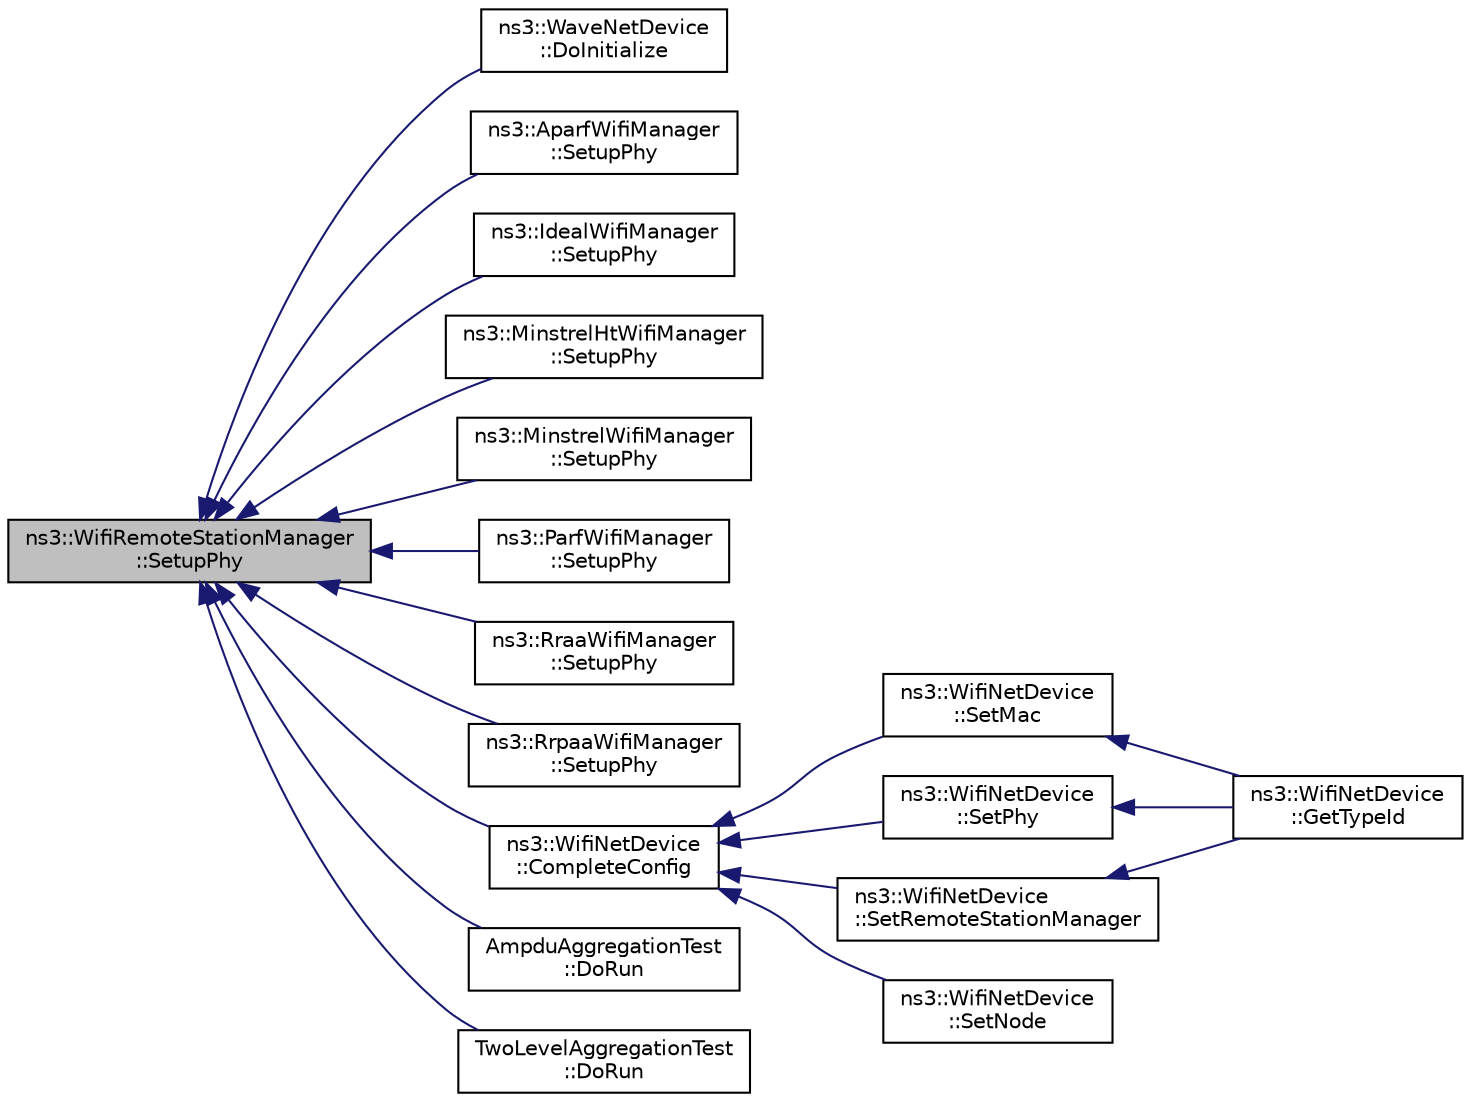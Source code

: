 digraph "ns3::WifiRemoteStationManager::SetupPhy"
{
  edge [fontname="Helvetica",fontsize="10",labelfontname="Helvetica",labelfontsize="10"];
  node [fontname="Helvetica",fontsize="10",shape=record];
  rankdir="LR";
  Node1 [label="ns3::WifiRemoteStationManager\l::SetupPhy",height=0.2,width=0.4,color="black", fillcolor="grey75", style="filled", fontcolor="black"];
  Node1 -> Node2 [dir="back",color="midnightblue",fontsize="10",style="solid"];
  Node2 [label="ns3::WaveNetDevice\l::DoInitialize",height=0.2,width=0.4,color="black", fillcolor="white", style="filled",URL="$d4/d1c/classns3_1_1WaveNetDevice.html#af81a8cce97f26cfc0bfdad5e13fe4777"];
  Node1 -> Node3 [dir="back",color="midnightblue",fontsize="10",style="solid"];
  Node3 [label="ns3::AparfWifiManager\l::SetupPhy",height=0.2,width=0.4,color="black", fillcolor="white", style="filled",URL="$dc/d5c/classns3_1_1AparfWifiManager.html#a700e42fed2d5ffb1c0e4b5972b0f7c36"];
  Node1 -> Node4 [dir="back",color="midnightblue",fontsize="10",style="solid"];
  Node4 [label="ns3::IdealWifiManager\l::SetupPhy",height=0.2,width=0.4,color="black", fillcolor="white", style="filled",URL="$de/d5e/classns3_1_1IdealWifiManager.html#a6eda44a7d20e9e09e7530a141a80dc03"];
  Node1 -> Node5 [dir="back",color="midnightblue",fontsize="10",style="solid"];
  Node5 [label="ns3::MinstrelHtWifiManager\l::SetupPhy",height=0.2,width=0.4,color="black", fillcolor="white", style="filled",URL="$dd/d09/classns3_1_1MinstrelHtWifiManager.html#a924e26c8c84e74234be8d978897f8ad3"];
  Node1 -> Node6 [dir="back",color="midnightblue",fontsize="10",style="solid"];
  Node6 [label="ns3::MinstrelWifiManager\l::SetupPhy",height=0.2,width=0.4,color="black", fillcolor="white", style="filled",URL="$dd/d45/classns3_1_1MinstrelWifiManager.html#a0a2d2aaf96c2e8e07e4833dbc3e52fa0"];
  Node1 -> Node7 [dir="back",color="midnightblue",fontsize="10",style="solid"];
  Node7 [label="ns3::ParfWifiManager\l::SetupPhy",height=0.2,width=0.4,color="black", fillcolor="white", style="filled",URL="$d0/ddc/classns3_1_1ParfWifiManager.html#a40153539bb00ae70918334cf428acde7"];
  Node1 -> Node8 [dir="back",color="midnightblue",fontsize="10",style="solid"];
  Node8 [label="ns3::RraaWifiManager\l::SetupPhy",height=0.2,width=0.4,color="black", fillcolor="white", style="filled",URL="$d4/dca/classns3_1_1RraaWifiManager.html#a67d3a299dffc70ca0c059b7d9a87a702"];
  Node1 -> Node9 [dir="back",color="midnightblue",fontsize="10",style="solid"];
  Node9 [label="ns3::RrpaaWifiManager\l::SetupPhy",height=0.2,width=0.4,color="black", fillcolor="white", style="filled",URL="$d3/de6/classns3_1_1RrpaaWifiManager.html#a3694e29c2df1bc7a3e8a6702c287fff8"];
  Node1 -> Node10 [dir="back",color="midnightblue",fontsize="10",style="solid"];
  Node10 [label="ns3::WifiNetDevice\l::CompleteConfig",height=0.2,width=0.4,color="black", fillcolor="white", style="filled",URL="$df/d58/classns3_1_1WifiNetDevice.html#a8cb2f1a2be048d6a5384f688934463e5"];
  Node10 -> Node11 [dir="back",color="midnightblue",fontsize="10",style="solid"];
  Node11 [label="ns3::WifiNetDevice\l::SetMac",height=0.2,width=0.4,color="black", fillcolor="white", style="filled",URL="$df/d58/classns3_1_1WifiNetDevice.html#aabe7ae9cc468ac1702ee1abea1294828"];
  Node11 -> Node12 [dir="back",color="midnightblue",fontsize="10",style="solid"];
  Node12 [label="ns3::WifiNetDevice\l::GetTypeId",height=0.2,width=0.4,color="black", fillcolor="white", style="filled",URL="$df/d58/classns3_1_1WifiNetDevice.html#a94194d4a4f27318dd13627ab9d8a2bce",tooltip="Get the type ID. "];
  Node10 -> Node13 [dir="back",color="midnightblue",fontsize="10",style="solid"];
  Node13 [label="ns3::WifiNetDevice\l::SetPhy",height=0.2,width=0.4,color="black", fillcolor="white", style="filled",URL="$df/d58/classns3_1_1WifiNetDevice.html#a8bce2115a297537267a08769234da342"];
  Node13 -> Node12 [dir="back",color="midnightblue",fontsize="10",style="solid"];
  Node10 -> Node14 [dir="back",color="midnightblue",fontsize="10",style="solid"];
  Node14 [label="ns3::WifiNetDevice\l::SetRemoteStationManager",height=0.2,width=0.4,color="black", fillcolor="white", style="filled",URL="$df/d58/classns3_1_1WifiNetDevice.html#a63d2f4ecc22fa5cac45585fcc3569d03"];
  Node14 -> Node12 [dir="back",color="midnightblue",fontsize="10",style="solid"];
  Node10 -> Node15 [dir="back",color="midnightblue",fontsize="10",style="solid"];
  Node15 [label="ns3::WifiNetDevice\l::SetNode",height=0.2,width=0.4,color="black", fillcolor="white", style="filled",URL="$df/d58/classns3_1_1WifiNetDevice.html#ac8ee9ba01a7af99b7b79f11b3ecc287c"];
  Node1 -> Node16 [dir="back",color="midnightblue",fontsize="10",style="solid"];
  Node16 [label="AmpduAggregationTest\l::DoRun",height=0.2,width=0.4,color="black", fillcolor="white", style="filled",URL="$d2/db5/classAmpduAggregationTest.html#a7414dc8d4dd982ab4c1eaadb5b2c693d",tooltip="Implementation to actually run this TestCase. "];
  Node1 -> Node17 [dir="back",color="midnightblue",fontsize="10",style="solid"];
  Node17 [label="TwoLevelAggregationTest\l::DoRun",height=0.2,width=0.4,color="black", fillcolor="white", style="filled",URL="$db/d72/classTwoLevelAggregationTest.html#a40c6f5f8be6c48673d0bfd218d95afe0",tooltip="Implementation to actually run this TestCase. "];
}
